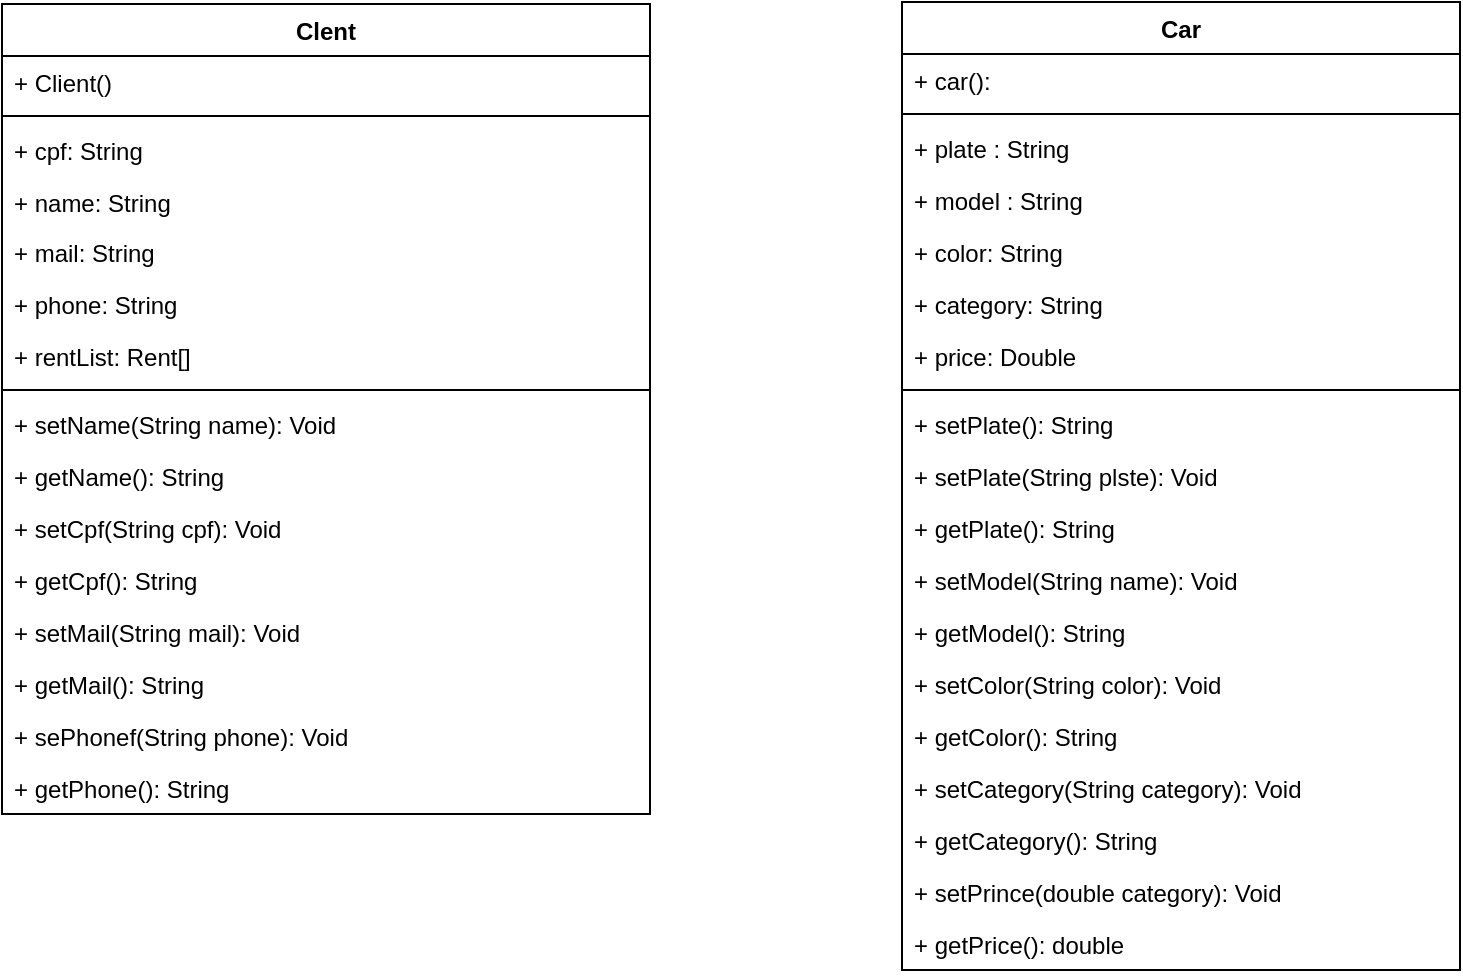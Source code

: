 <mxfile version="10.6.0" type="device"><diagram id="PS8kfTNQovWrdGtW_4Sw" name="Page-1"><mxGraphModel dx="1931" dy="1363" grid="1" gridSize="9" guides="1" tooltips="1" connect="1" arrows="1" fold="1" page="1" pageScale="1" pageWidth="1169" pageHeight="827" math="0" shadow="0"><root><mxCell id="0"/><mxCell id="1" parent="0"/><mxCell id="H4QqwqqzJtwFfmPN_8l4-1" value="Clent&#10;&#10;" style="swimlane;fontStyle=1;align=center;verticalAlign=top;childLayout=stackLayout;horizontal=1;startSize=26;horizontalStack=0;resizeParent=1;resizeParentMax=0;resizeLast=0;collapsible=1;marginBottom=0;" parent="1" vertex="1"><mxGeometry x="-216" y="-85" width="324" height="405" as="geometry"><mxRectangle x="20" y="20" width="90" height="26" as="alternateBounds"/></mxGeometry></mxCell><mxCell id="qTqeli81Wh0x7J8ji0g_-35" value="+ Client()" style="text;strokeColor=none;fillColor=none;align=left;verticalAlign=top;spacingLeft=4;spacingRight=4;overflow=hidden;rotatable=0;points=[[0,0.5],[1,0.5]];portConstraint=eastwest;" parent="H4QqwqqzJtwFfmPN_8l4-1" vertex="1"><mxGeometry y="26" width="324" height="26" as="geometry"/></mxCell><mxCell id="qTqeli81Wh0x7J8ji0g_-33" value="" style="line;strokeWidth=1;fillColor=none;align=left;verticalAlign=middle;spacingTop=-1;spacingLeft=3;spacingRight=3;rotatable=0;labelPosition=right;points=[];portConstraint=eastwest;" parent="H4QqwqqzJtwFfmPN_8l4-1" vertex="1"><mxGeometry y="52" width="324" height="8" as="geometry"/></mxCell><mxCell id="imDwDPGIzcUHvp9gQwxU-1" value="+ cpf: String" style="text;strokeColor=none;fillColor=none;align=left;verticalAlign=top;spacingLeft=4;spacingRight=4;overflow=hidden;rotatable=0;points=[[0,0.5],[1,0.5]];portConstraint=eastwest;" parent="H4QqwqqzJtwFfmPN_8l4-1" vertex="1"><mxGeometry y="60" width="324" height="26" as="geometry"/></mxCell><mxCell id="H4QqwqqzJtwFfmPN_8l4-5" value="+ name: String" style="text;strokeColor=none;fillColor=none;align=left;verticalAlign=top;spacingLeft=4;spacingRight=4;overflow=hidden;rotatable=0;points=[[0,0.5],[1,0.5]];portConstraint=eastwest;" parent="H4QqwqqzJtwFfmPN_8l4-1" vertex="1"><mxGeometry y="86" width="324" height="25" as="geometry"/></mxCell><mxCell id="imDwDPGIzcUHvp9gQwxU-2" value="+ mail: String" style="text;strokeColor=none;fillColor=none;align=left;verticalAlign=top;spacingLeft=4;spacingRight=4;overflow=hidden;rotatable=0;points=[[0,0.5],[1,0.5]];portConstraint=eastwest;" parent="H4QqwqqzJtwFfmPN_8l4-1" vertex="1"><mxGeometry y="111" width="324" height="26" as="geometry"/></mxCell><mxCell id="imDwDPGIzcUHvp9gQwxU-20" value="+ phone: String" style="text;strokeColor=none;fillColor=none;align=left;verticalAlign=top;spacingLeft=4;spacingRight=4;overflow=hidden;rotatable=0;points=[[0,0.5],[1,0.5]];portConstraint=eastwest;" parent="H4QqwqqzJtwFfmPN_8l4-1" vertex="1"><mxGeometry y="137" width="324" height="26" as="geometry"/></mxCell><mxCell id="imDwDPGIzcUHvp9gQwxU-3" value="+ rentList: Rent[]" style="text;strokeColor=none;fillColor=none;align=left;verticalAlign=top;spacingLeft=4;spacingRight=4;overflow=hidden;rotatable=0;points=[[0,0.5],[1,0.5]];portConstraint=eastwest;" parent="H4QqwqqzJtwFfmPN_8l4-1" vertex="1"><mxGeometry y="163" width="324" height="26" as="geometry"/></mxCell><mxCell id="H4QqwqqzJtwFfmPN_8l4-3" value="" style="line;strokeWidth=1;fillColor=none;align=left;verticalAlign=middle;spacingTop=-1;spacingLeft=3;spacingRight=3;rotatable=0;labelPosition=right;points=[];portConstraint=eastwest;" parent="H4QqwqqzJtwFfmPN_8l4-1" vertex="1"><mxGeometry y="189" width="324" height="8" as="geometry"/></mxCell><mxCell id="H4QqwqqzJtwFfmPN_8l4-4" value="+ setName(String name): Void" style="text;strokeColor=none;fillColor=none;align=left;verticalAlign=top;spacingLeft=4;spacingRight=4;overflow=hidden;rotatable=0;points=[[0,0.5],[1,0.5]];portConstraint=eastwest;" parent="H4QqwqqzJtwFfmPN_8l4-1" vertex="1"><mxGeometry y="197" width="324" height="26" as="geometry"/></mxCell><mxCell id="imDwDPGIzcUHvp9gQwxU-8" value="+ getName(): String" style="text;strokeColor=none;fillColor=none;align=left;verticalAlign=top;spacingLeft=4;spacingRight=4;overflow=hidden;rotatable=0;points=[[0,0.5],[1,0.5]];portConstraint=eastwest;" parent="H4QqwqqzJtwFfmPN_8l4-1" vertex="1"><mxGeometry y="223" width="324" height="26" as="geometry"/></mxCell><mxCell id="imDwDPGIzcUHvp9gQwxU-13" value="+ setCpf(String cpf): Void" style="text;strokeColor=none;fillColor=none;align=left;verticalAlign=top;spacingLeft=4;spacingRight=4;overflow=hidden;rotatable=0;points=[[0,0.5],[1,0.5]];portConstraint=eastwest;" parent="H4QqwqqzJtwFfmPN_8l4-1" vertex="1"><mxGeometry y="249" width="324" height="26" as="geometry"/></mxCell><mxCell id="imDwDPGIzcUHvp9gQwxU-9" value="+ getCpf(): String" style="text;strokeColor=none;fillColor=none;align=left;verticalAlign=top;spacingLeft=4;spacingRight=4;overflow=hidden;rotatable=0;points=[[0,0.5],[1,0.5]];portConstraint=eastwest;" parent="H4QqwqqzJtwFfmPN_8l4-1" vertex="1"><mxGeometry y="275" width="324" height="26" as="geometry"/></mxCell><mxCell id="imDwDPGIzcUHvp9gQwxU-16" value="+ setMail(String mail): Void" style="text;strokeColor=none;fillColor=none;align=left;verticalAlign=top;spacingLeft=4;spacingRight=4;overflow=hidden;rotatable=0;points=[[0,0.5],[1,0.5]];portConstraint=eastwest;" parent="H4QqwqqzJtwFfmPN_8l4-1" vertex="1"><mxGeometry y="301" width="324" height="26" as="geometry"/></mxCell><mxCell id="imDwDPGIzcUHvp9gQwxU-17" value="+ getMail(): String" style="text;strokeColor=none;fillColor=none;align=left;verticalAlign=top;spacingLeft=4;spacingRight=4;overflow=hidden;rotatable=0;points=[[0,0.5],[1,0.5]];portConstraint=eastwest;" parent="H4QqwqqzJtwFfmPN_8l4-1" vertex="1"><mxGeometry y="327" width="324" height="26" as="geometry"/></mxCell><mxCell id="imDwDPGIzcUHvp9gQwxU-18" value="+ sePhonef(String phone): Void" style="text;strokeColor=none;fillColor=none;align=left;verticalAlign=top;spacingLeft=4;spacingRight=4;overflow=hidden;rotatable=0;points=[[0,0.5],[1,0.5]];portConstraint=eastwest;" parent="H4QqwqqzJtwFfmPN_8l4-1" vertex="1"><mxGeometry y="353" width="324" height="26" as="geometry"/></mxCell><mxCell id="imDwDPGIzcUHvp9gQwxU-19" value="+ getPhone(): String" style="text;strokeColor=none;fillColor=none;align=left;verticalAlign=top;spacingLeft=4;spacingRight=4;overflow=hidden;rotatable=0;points=[[0,0.5],[1,0.5]];portConstraint=eastwest;" parent="H4QqwqqzJtwFfmPN_8l4-1" vertex="1"><mxGeometry y="379" width="324" height="26" as="geometry"/></mxCell><mxCell id="qTqeli81Wh0x7J8ji0g_-1" value="Car" style="swimlane;fontStyle=1;align=center;verticalAlign=top;childLayout=stackLayout;horizontal=1;startSize=26;horizontalStack=0;resizeParent=1;resizeParentMax=0;resizeLast=0;collapsible=1;marginBottom=0;" parent="1" vertex="1"><mxGeometry x="234" y="-86" width="279" height="484" as="geometry"/></mxCell><mxCell id="qTqeli81Wh0x7J8ji0g_-2" value="+ car():" style="text;strokeColor=none;fillColor=none;align=left;verticalAlign=top;spacingLeft=4;spacingRight=4;overflow=hidden;rotatable=0;points=[[0,0.5],[1,0.5]];portConstraint=eastwest;" parent="qTqeli81Wh0x7J8ji0g_-1" vertex="1"><mxGeometry y="26" width="279" height="26" as="geometry"/></mxCell><mxCell id="qTqeli81Wh0x7J8ji0g_-38" value="" style="line;strokeWidth=1;fillColor=none;align=left;verticalAlign=middle;spacingTop=-1;spacingLeft=3;spacingRight=3;rotatable=0;labelPosition=right;points=[];portConstraint=eastwest;" parent="qTqeli81Wh0x7J8ji0g_-1" vertex="1"><mxGeometry y="52" width="279" height="8" as="geometry"/></mxCell><mxCell id="qTqeli81Wh0x7J8ji0g_-36" value="+ plate : String" style="text;strokeColor=none;fillColor=none;align=left;verticalAlign=top;spacingLeft=4;spacingRight=4;overflow=hidden;rotatable=0;points=[[0,0.5],[1,0.5]];portConstraint=eastwest;" parent="qTqeli81Wh0x7J8ji0g_-1" vertex="1"><mxGeometry y="60" width="279" height="26" as="geometry"/></mxCell><mxCell id="qTqeli81Wh0x7J8ji0g_-5" value="+ model : String" style="text;strokeColor=none;fillColor=none;align=left;verticalAlign=top;spacingLeft=4;spacingRight=4;overflow=hidden;rotatable=0;points=[[0,0.5],[1,0.5]];portConstraint=eastwest;" parent="qTqeli81Wh0x7J8ji0g_-1" vertex="1"><mxGeometry y="86" width="279" height="26" as="geometry"/></mxCell><mxCell id="qTqeli81Wh0x7J8ji0g_-6" value="+ color: String" style="text;strokeColor=none;fillColor=none;align=left;verticalAlign=top;spacingLeft=4;spacingRight=4;overflow=hidden;rotatable=0;points=[[0,0.5],[1,0.5]];portConstraint=eastwest;" parent="qTqeli81Wh0x7J8ji0g_-1" vertex="1"><mxGeometry y="112" width="279" height="26" as="geometry"/></mxCell><mxCell id="qTqeli81Wh0x7J8ji0g_-7" value="+ category: String" style="text;strokeColor=none;fillColor=none;align=left;verticalAlign=top;spacingLeft=4;spacingRight=4;overflow=hidden;rotatable=0;points=[[0,0.5],[1,0.5]];portConstraint=eastwest;" parent="qTqeli81Wh0x7J8ji0g_-1" vertex="1"><mxGeometry y="138" width="279" height="26" as="geometry"/></mxCell><mxCell id="qTqeli81Wh0x7J8ji0g_-29" value="+ price: Double" style="text;strokeColor=none;fillColor=none;align=left;verticalAlign=top;spacingLeft=4;spacingRight=4;overflow=hidden;rotatable=0;points=[[0,0.5],[1,0.5]];portConstraint=eastwest;" parent="qTqeli81Wh0x7J8ji0g_-1" vertex="1"><mxGeometry y="164" width="279" height="26" as="geometry"/></mxCell><mxCell id="qTqeli81Wh0x7J8ji0g_-3" value="" style="line;strokeWidth=1;fillColor=none;align=left;verticalAlign=middle;spacingTop=-1;spacingLeft=3;spacingRight=3;rotatable=0;labelPosition=right;points=[];portConstraint=eastwest;" parent="qTqeli81Wh0x7J8ji0g_-1" vertex="1"><mxGeometry y="190" width="279" height="8" as="geometry"/></mxCell><mxCell id="qTqeli81Wh0x7J8ji0g_-4" value="+ setPlate(): String" style="text;strokeColor=none;fillColor=none;align=left;verticalAlign=top;spacingLeft=4;spacingRight=4;overflow=hidden;rotatable=0;points=[[0,0.5],[1,0.5]];portConstraint=eastwest;" parent="qTqeli81Wh0x7J8ji0g_-1" vertex="1"><mxGeometry y="198" width="279" height="26" as="geometry"/></mxCell><mxCell id="qTqeli81Wh0x7J8ji0g_-21" value="+ setPlate(String plste): Void" style="text;strokeColor=none;fillColor=none;align=left;verticalAlign=top;spacingLeft=4;spacingRight=4;overflow=hidden;rotatable=0;points=[[0,0.5],[1,0.5]];portConstraint=eastwest;" parent="qTqeli81Wh0x7J8ji0g_-1" vertex="1"><mxGeometry y="224" width="279" height="26" as="geometry"/></mxCell><mxCell id="qTqeli81Wh0x7J8ji0g_-8" value="+ getPlate(): String" style="text;strokeColor=none;fillColor=none;align=left;verticalAlign=top;spacingLeft=4;spacingRight=4;overflow=hidden;rotatable=0;points=[[0,0.5],[1,0.5]];portConstraint=eastwest;" parent="qTqeli81Wh0x7J8ji0g_-1" vertex="1"><mxGeometry y="250" width="279" height="26" as="geometry"/></mxCell><mxCell id="qTqeli81Wh0x7J8ji0g_-22" value="+ setModel(String name): Void" style="text;strokeColor=none;fillColor=none;align=left;verticalAlign=top;spacingLeft=4;spacingRight=4;overflow=hidden;rotatable=0;points=[[0,0.5],[1,0.5]];portConstraint=eastwest;" parent="qTqeli81Wh0x7J8ji0g_-1" vertex="1"><mxGeometry y="276" width="279" height="26" as="geometry"/></mxCell><mxCell id="qTqeli81Wh0x7J8ji0g_-26" value="+ getModel(): String" style="text;strokeColor=none;fillColor=none;align=left;verticalAlign=top;spacingLeft=4;spacingRight=4;overflow=hidden;rotatable=0;points=[[0,0.5],[1,0.5]];portConstraint=eastwest;" parent="qTqeli81Wh0x7J8ji0g_-1" vertex="1"><mxGeometry y="302" width="279" height="26" as="geometry"/></mxCell><mxCell id="qTqeli81Wh0x7J8ji0g_-9" value="+ setColor(String color): Void" style="text;strokeColor=none;fillColor=none;align=left;verticalAlign=top;spacingLeft=4;spacingRight=4;overflow=hidden;rotatable=0;points=[[0,0.5],[1,0.5]];portConstraint=eastwest;" parent="qTqeli81Wh0x7J8ji0g_-1" vertex="1"><mxGeometry y="328" width="279" height="26" as="geometry"/></mxCell><mxCell id="qTqeli81Wh0x7J8ji0g_-25" value="+ getColor(): String" style="text;strokeColor=none;fillColor=none;align=left;verticalAlign=top;spacingLeft=4;spacingRight=4;overflow=hidden;rotatable=0;points=[[0,0.5],[1,0.5]];portConstraint=eastwest;" parent="qTqeli81Wh0x7J8ji0g_-1" vertex="1"><mxGeometry y="354" width="279" height="26" as="geometry"/></mxCell><mxCell id="qTqeli81Wh0x7J8ji0g_-24" value="+ setCategory(String category): Void" style="text;strokeColor=none;fillColor=none;align=left;verticalAlign=top;spacingLeft=4;spacingRight=4;overflow=hidden;rotatable=0;points=[[0,0.5],[1,0.5]];portConstraint=eastwest;" parent="qTqeli81Wh0x7J8ji0g_-1" vertex="1"><mxGeometry y="380" width="279" height="26" as="geometry"/></mxCell><mxCell id="qTqeli81Wh0x7J8ji0g_-28" value="+ getCategory(): String" style="text;strokeColor=none;fillColor=none;align=left;verticalAlign=top;spacingLeft=4;spacingRight=4;overflow=hidden;rotatable=0;points=[[0,0.5],[1,0.5]];portConstraint=eastwest;" parent="qTqeli81Wh0x7J8ji0g_-1" vertex="1"><mxGeometry y="406" width="279" height="26" as="geometry"/></mxCell><mxCell id="qTqeli81Wh0x7J8ji0g_-30" value="+ setPrince(double category): Void" style="text;strokeColor=none;fillColor=none;align=left;verticalAlign=top;spacingLeft=4;spacingRight=4;overflow=hidden;rotatable=0;points=[[0,0.5],[1,0.5]];portConstraint=eastwest;" parent="qTqeli81Wh0x7J8ji0g_-1" vertex="1"><mxGeometry y="432" width="279" height="26" as="geometry"/></mxCell><mxCell id="qTqeli81Wh0x7J8ji0g_-31" value="+ getPrice(): double" style="text;strokeColor=none;fillColor=none;align=left;verticalAlign=top;spacingLeft=4;spacingRight=4;overflow=hidden;rotatable=0;points=[[0,0.5],[1,0.5]];portConstraint=eastwest;" parent="qTqeli81Wh0x7J8ji0g_-1" vertex="1"><mxGeometry y="458" width="279" height="26" as="geometry"/></mxCell></root></mxGraphModel></diagram></mxfile>